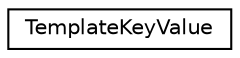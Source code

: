digraph "类继承关系图"
{
 // INTERACTIVE_SVG=YES
 // LATEX_PDF_SIZE
  edge [fontname="Helvetica",fontsize="10",labelfontname="Helvetica",labelfontsize="10"];
  node [fontname="Helvetica",fontsize="10",shape=record];
  rankdir="LR";
  Node0 [label="TemplateKeyValue",height=0.2,width=0.4,color="black", fillcolor="white", style="filled",URL="$d2/de0/struct_template_key_value.html",tooltip="A container to store a key-value pair"];
}
